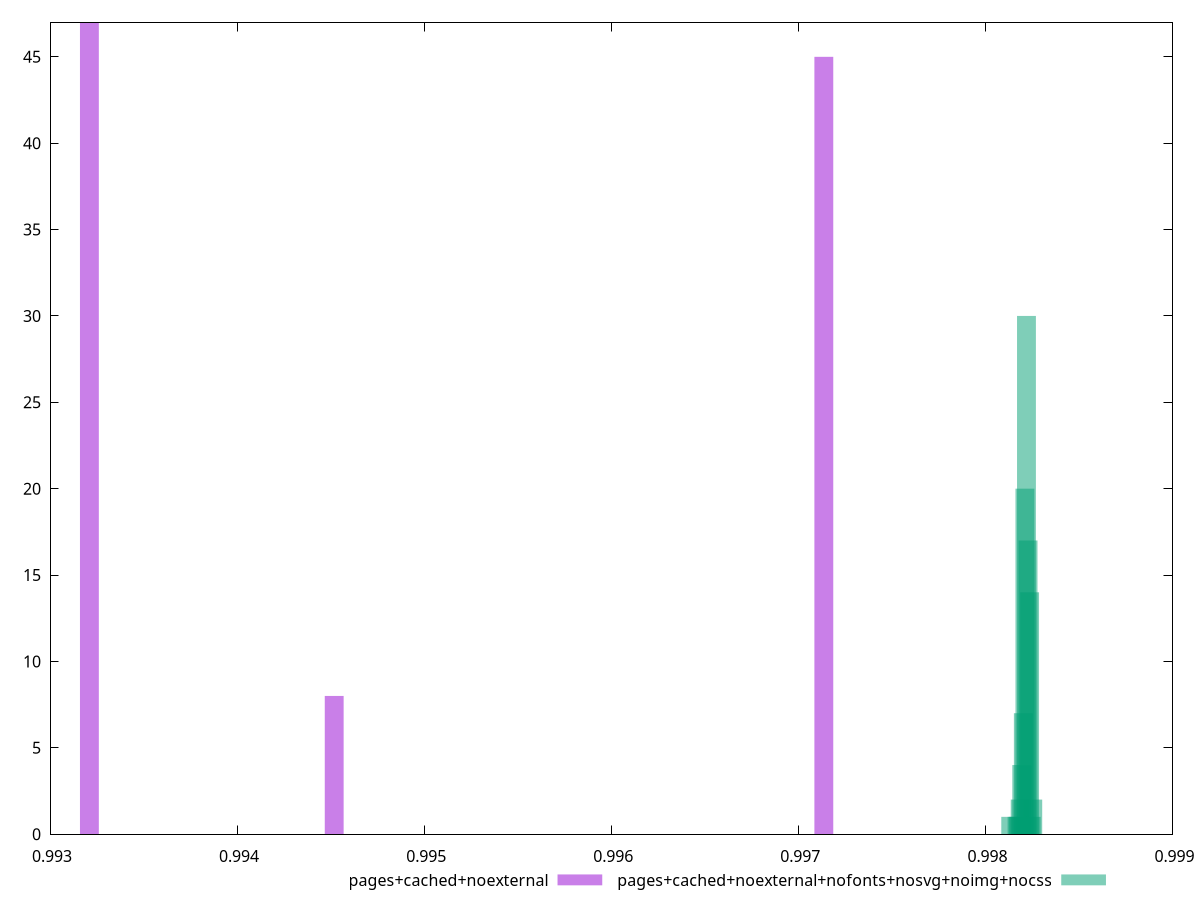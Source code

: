 $_pagesCachedNoexternal <<EOF
0.993210557399875 47
0.994519135209361 8
0.997136290828333 45
EOF
$_pagesCachedNoexternalNofontsNosvgNoimgNocss <<EOF
0.9982194405001951 30
0.998227855416448 17
0.9982110255839423 20
0.9981352913376661 1
0.9982026106676893 7
0.9982362703327009 14
0.9982531001652067 2
0.9981941957514364 4
0.9981857808351835 2
0.9981689510026777 1
0.9982446852489538 1
0.9981773659189306 1
EOF
set key outside below
set terminal pngcairo
set output "report_00005_2020-11-02T22-26-11.212Z/first-cpu-idle/first-cpu-idle_pages+cached+noexternal_pages+cached+noexternal+nofonts+nosvg+noimg+nocss+hist.png"
set boxwidth 0.00010085085530663563
set style fill transparent solid 0.5 noborder
set yrange [0:47]
plot $_pagesCachedNoexternal title "pages+cached+noexternal" with boxes ,$_pagesCachedNoexternalNofontsNosvgNoimgNocss title "pages+cached+noexternal+nofonts+nosvg+noimg+nocss" with boxes ,